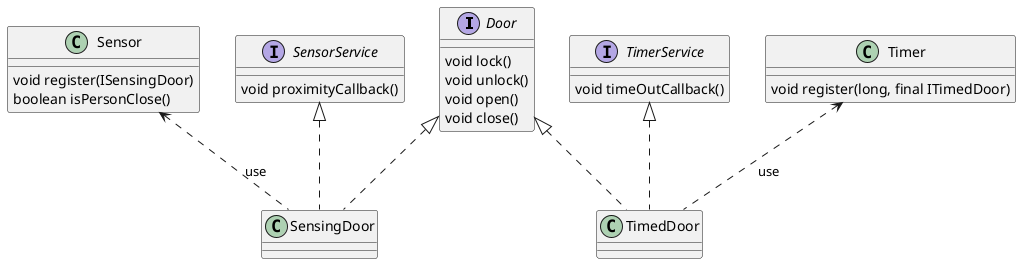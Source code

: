 @startuml ISP New
Interface Door {
    void lock()
    void unlock()
    void open()
    void close()
}
Interface SensorService {
    void proximityCallback()
}

Interface TimerService {
    void timeOutCallback()
}

class SensingDoor
class TimedDoor

class Sensor {
    void register(ISensingDoor)
    boolean isPersonClose()
}

class Timer {
    void register(long, final ITimedDoor)
}

SensorService <|.. SensingDoor
TimerService <|.. TimedDoor
Door <|.. SensingDoor
Door <|.. TimedDoor
Sensor <.. SensingDoor: use
Timer <.. TimedDoor: use
@enduml
